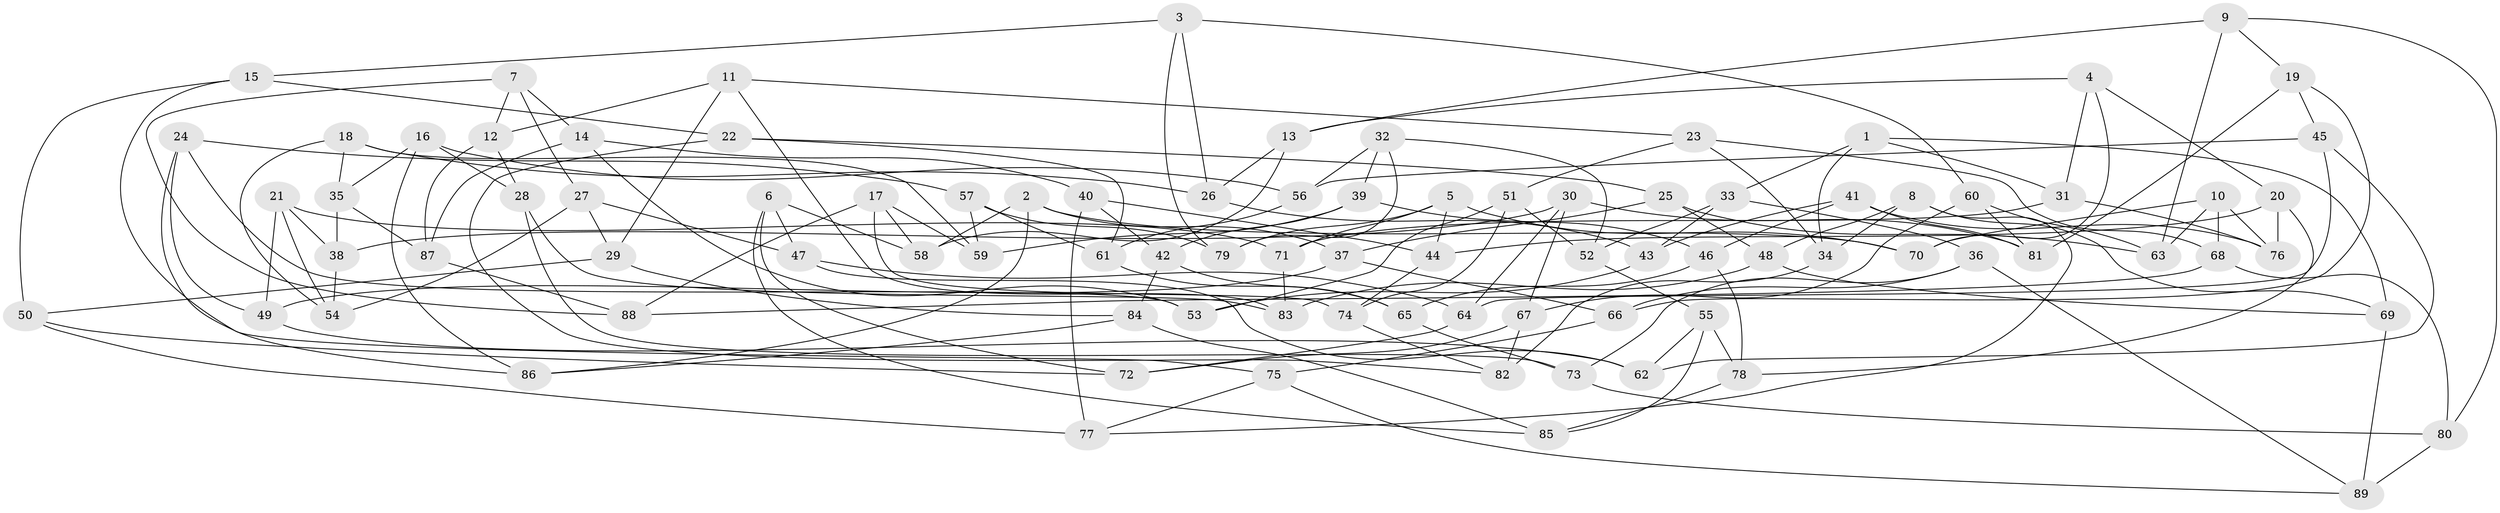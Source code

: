 // coarse degree distribution, {4: 0.35185185185185186, 6: 0.42592592592592593, 5: 0.16666666666666666, 3: 0.05555555555555555}
// Generated by graph-tools (version 1.1) at 2025/38/03/04/25 23:38:20]
// undirected, 89 vertices, 178 edges
graph export_dot {
  node [color=gray90,style=filled];
  1;
  2;
  3;
  4;
  5;
  6;
  7;
  8;
  9;
  10;
  11;
  12;
  13;
  14;
  15;
  16;
  17;
  18;
  19;
  20;
  21;
  22;
  23;
  24;
  25;
  26;
  27;
  28;
  29;
  30;
  31;
  32;
  33;
  34;
  35;
  36;
  37;
  38;
  39;
  40;
  41;
  42;
  43;
  44;
  45;
  46;
  47;
  48;
  49;
  50;
  51;
  52;
  53;
  54;
  55;
  56;
  57;
  58;
  59;
  60;
  61;
  62;
  63;
  64;
  65;
  66;
  67;
  68;
  69;
  70;
  71;
  72;
  73;
  74;
  75;
  76;
  77;
  78;
  79;
  80;
  81;
  82;
  83;
  84;
  85;
  86;
  87;
  88;
  89;
  1 -- 31;
  1 -- 69;
  1 -- 34;
  1 -- 33;
  2 -- 86;
  2 -- 58;
  2 -- 70;
  2 -- 37;
  3 -- 26;
  3 -- 79;
  3 -- 60;
  3 -- 15;
  4 -- 70;
  4 -- 13;
  4 -- 20;
  4 -- 31;
  5 -- 70;
  5 -- 79;
  5 -- 71;
  5 -- 44;
  6 -- 58;
  6 -- 85;
  6 -- 47;
  6 -- 72;
  7 -- 27;
  7 -- 12;
  7 -- 88;
  7 -- 14;
  8 -- 34;
  8 -- 69;
  8 -- 48;
  8 -- 77;
  9 -- 63;
  9 -- 19;
  9 -- 13;
  9 -- 80;
  10 -- 63;
  10 -- 68;
  10 -- 76;
  10 -- 70;
  11 -- 29;
  11 -- 12;
  11 -- 83;
  11 -- 23;
  12 -- 87;
  12 -- 28;
  13 -- 26;
  13 -- 58;
  14 -- 53;
  14 -- 87;
  14 -- 40;
  15 -- 75;
  15 -- 50;
  15 -- 22;
  16 -- 56;
  16 -- 28;
  16 -- 35;
  16 -- 86;
  17 -- 58;
  17 -- 74;
  17 -- 88;
  17 -- 59;
  18 -- 54;
  18 -- 26;
  18 -- 59;
  18 -- 35;
  19 -- 81;
  19 -- 45;
  19 -- 66;
  20 -- 76;
  20 -- 78;
  20 -- 44;
  21 -- 49;
  21 -- 54;
  21 -- 71;
  21 -- 38;
  22 -- 61;
  22 -- 82;
  22 -- 25;
  23 -- 51;
  23 -- 68;
  23 -- 34;
  24 -- 57;
  24 -- 49;
  24 -- 86;
  24 -- 53;
  25 -- 48;
  25 -- 63;
  25 -- 37;
  26 -- 43;
  27 -- 29;
  27 -- 54;
  27 -- 47;
  28 -- 83;
  28 -- 73;
  29 -- 84;
  29 -- 50;
  30 -- 81;
  30 -- 64;
  30 -- 67;
  30 -- 38;
  31 -- 71;
  31 -- 76;
  32 -- 39;
  32 -- 52;
  32 -- 79;
  32 -- 56;
  33 -- 43;
  33 -- 52;
  33 -- 36;
  34 -- 82;
  35 -- 38;
  35 -- 87;
  36 -- 66;
  36 -- 73;
  36 -- 89;
  37 -- 49;
  37 -- 66;
  38 -- 54;
  39 -- 42;
  39 -- 46;
  39 -- 59;
  40 -- 77;
  40 -- 44;
  40 -- 42;
  41 -- 43;
  41 -- 46;
  41 -- 76;
  41 -- 81;
  42 -- 84;
  42 -- 65;
  43 -- 53;
  44 -- 74;
  45 -- 64;
  45 -- 62;
  45 -- 56;
  46 -- 78;
  46 -- 65;
  47 -- 62;
  47 -- 64;
  48 -- 69;
  48 -- 83;
  49 -- 62;
  50 -- 72;
  50 -- 77;
  51 -- 52;
  51 -- 74;
  51 -- 53;
  52 -- 55;
  55 -- 62;
  55 -- 85;
  55 -- 78;
  56 -- 61;
  57 -- 79;
  57 -- 61;
  57 -- 59;
  60 -- 81;
  60 -- 63;
  60 -- 67;
  61 -- 65;
  64 -- 72;
  65 -- 73;
  66 -- 75;
  67 -- 82;
  67 -- 72;
  68 -- 80;
  68 -- 88;
  69 -- 89;
  71 -- 83;
  73 -- 80;
  74 -- 82;
  75 -- 89;
  75 -- 77;
  78 -- 85;
  80 -- 89;
  84 -- 86;
  84 -- 85;
  87 -- 88;
}
